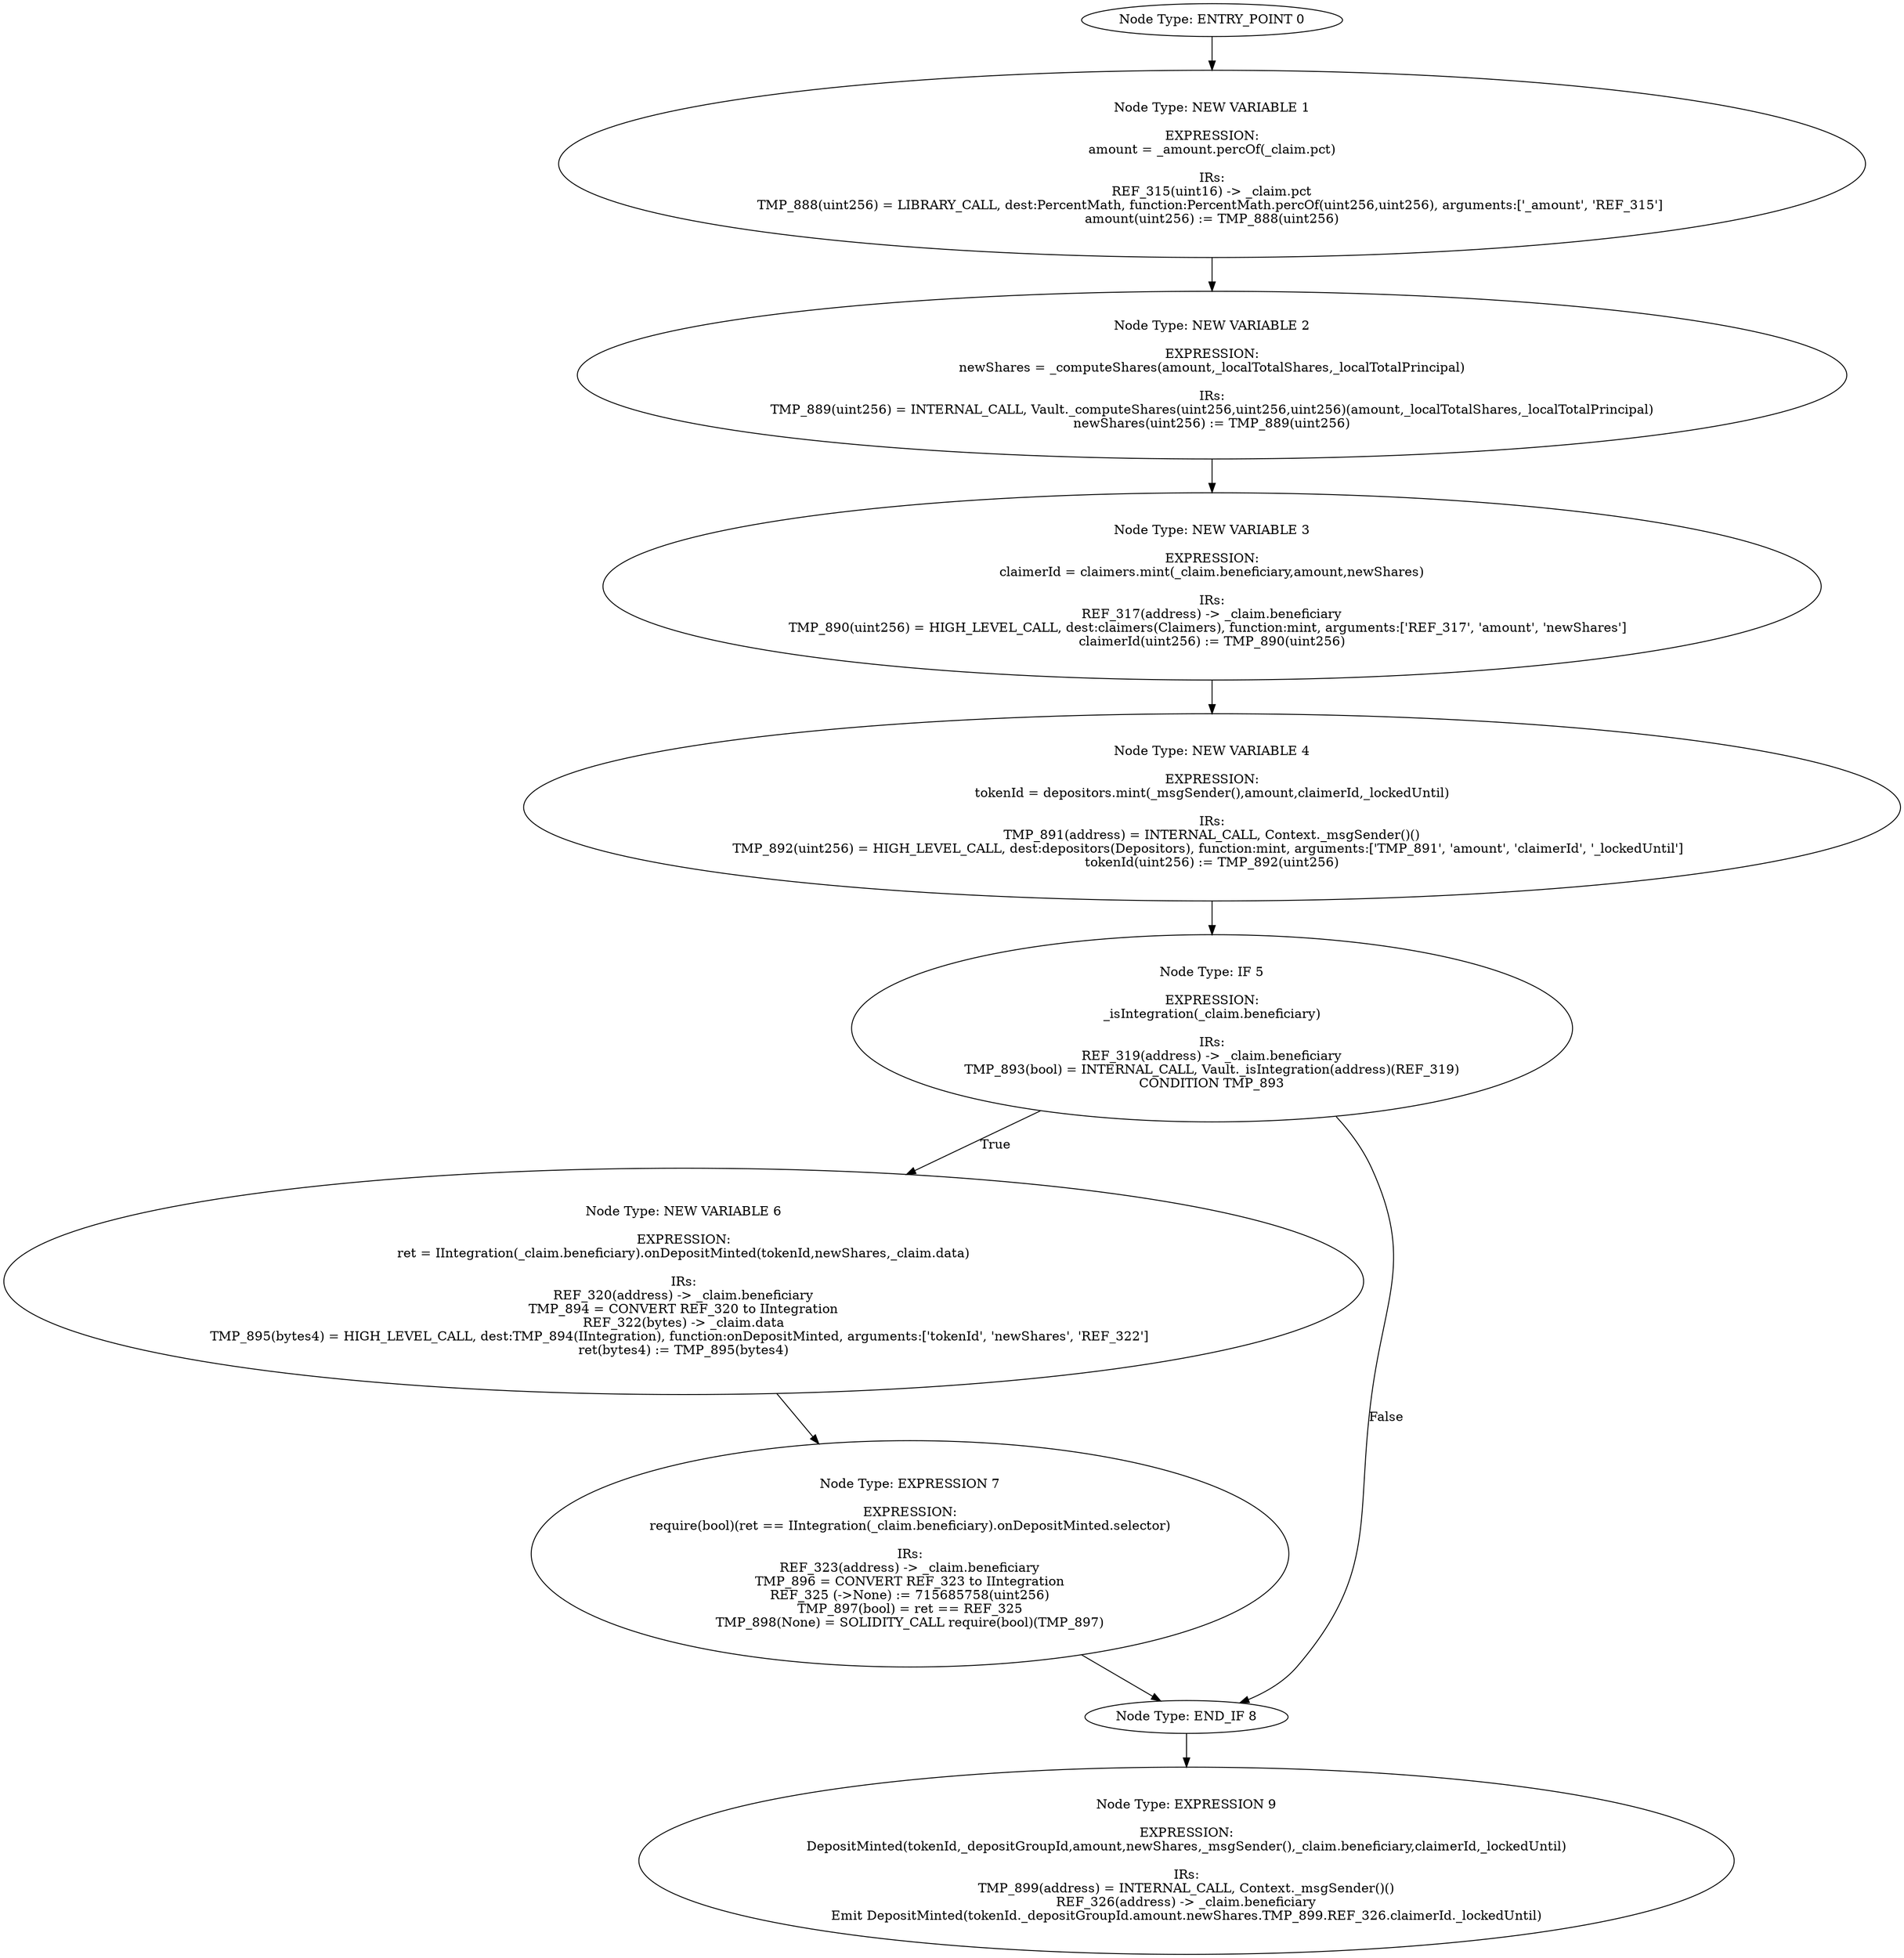 digraph{
0[label="Node Type: ENTRY_POINT 0
"];
0->1;
1[label="Node Type: NEW VARIABLE 1

EXPRESSION:
amount = _amount.percOf(_claim.pct)

IRs:
REF_315(uint16) -> _claim.pct
TMP_888(uint256) = LIBRARY_CALL, dest:PercentMath, function:PercentMath.percOf(uint256,uint256), arguments:['_amount', 'REF_315'] 
amount(uint256) := TMP_888(uint256)"];
1->2;
2[label="Node Type: NEW VARIABLE 2

EXPRESSION:
newShares = _computeShares(amount,_localTotalShares,_localTotalPrincipal)

IRs:
TMP_889(uint256) = INTERNAL_CALL, Vault._computeShares(uint256,uint256,uint256)(amount,_localTotalShares,_localTotalPrincipal)
newShares(uint256) := TMP_889(uint256)"];
2->3;
3[label="Node Type: NEW VARIABLE 3

EXPRESSION:
claimerId = claimers.mint(_claim.beneficiary,amount,newShares)

IRs:
REF_317(address) -> _claim.beneficiary
TMP_890(uint256) = HIGH_LEVEL_CALL, dest:claimers(Claimers), function:mint, arguments:['REF_317', 'amount', 'newShares']  
claimerId(uint256) := TMP_890(uint256)"];
3->4;
4[label="Node Type: NEW VARIABLE 4

EXPRESSION:
tokenId = depositors.mint(_msgSender(),amount,claimerId,_lockedUntil)

IRs:
TMP_891(address) = INTERNAL_CALL, Context._msgSender()()
TMP_892(uint256) = HIGH_LEVEL_CALL, dest:depositors(Depositors), function:mint, arguments:['TMP_891', 'amount', 'claimerId', '_lockedUntil']  
tokenId(uint256) := TMP_892(uint256)"];
4->5;
5[label="Node Type: IF 5

EXPRESSION:
_isIntegration(_claim.beneficiary)

IRs:
REF_319(address) -> _claim.beneficiary
TMP_893(bool) = INTERNAL_CALL, Vault._isIntegration(address)(REF_319)
CONDITION TMP_893"];
5->6[label="True"];
5->8[label="False"];
6[label="Node Type: NEW VARIABLE 6

EXPRESSION:
ret = IIntegration(_claim.beneficiary).onDepositMinted(tokenId,newShares,_claim.data)

IRs:
REF_320(address) -> _claim.beneficiary
TMP_894 = CONVERT REF_320 to IIntegration
REF_322(bytes) -> _claim.data
TMP_895(bytes4) = HIGH_LEVEL_CALL, dest:TMP_894(IIntegration), function:onDepositMinted, arguments:['tokenId', 'newShares', 'REF_322']  
ret(bytes4) := TMP_895(bytes4)"];
6->7;
7[label="Node Type: EXPRESSION 7

EXPRESSION:
require(bool)(ret == IIntegration(_claim.beneficiary).onDepositMinted.selector)

IRs:
REF_323(address) -> _claim.beneficiary
TMP_896 = CONVERT REF_323 to IIntegration
REF_325 (->None) := 715685758(uint256)
TMP_897(bool) = ret == REF_325
TMP_898(None) = SOLIDITY_CALL require(bool)(TMP_897)"];
7->8;
8[label="Node Type: END_IF 8
"];
8->9;
9[label="Node Type: EXPRESSION 9

EXPRESSION:
DepositMinted(tokenId,_depositGroupId,amount,newShares,_msgSender(),_claim.beneficiary,claimerId,_lockedUntil)

IRs:
TMP_899(address) = INTERNAL_CALL, Context._msgSender()()
REF_326(address) -> _claim.beneficiary
Emit DepositMinted(tokenId._depositGroupId.amount.newShares.TMP_899.REF_326.claimerId._lockedUntil)"];
}
